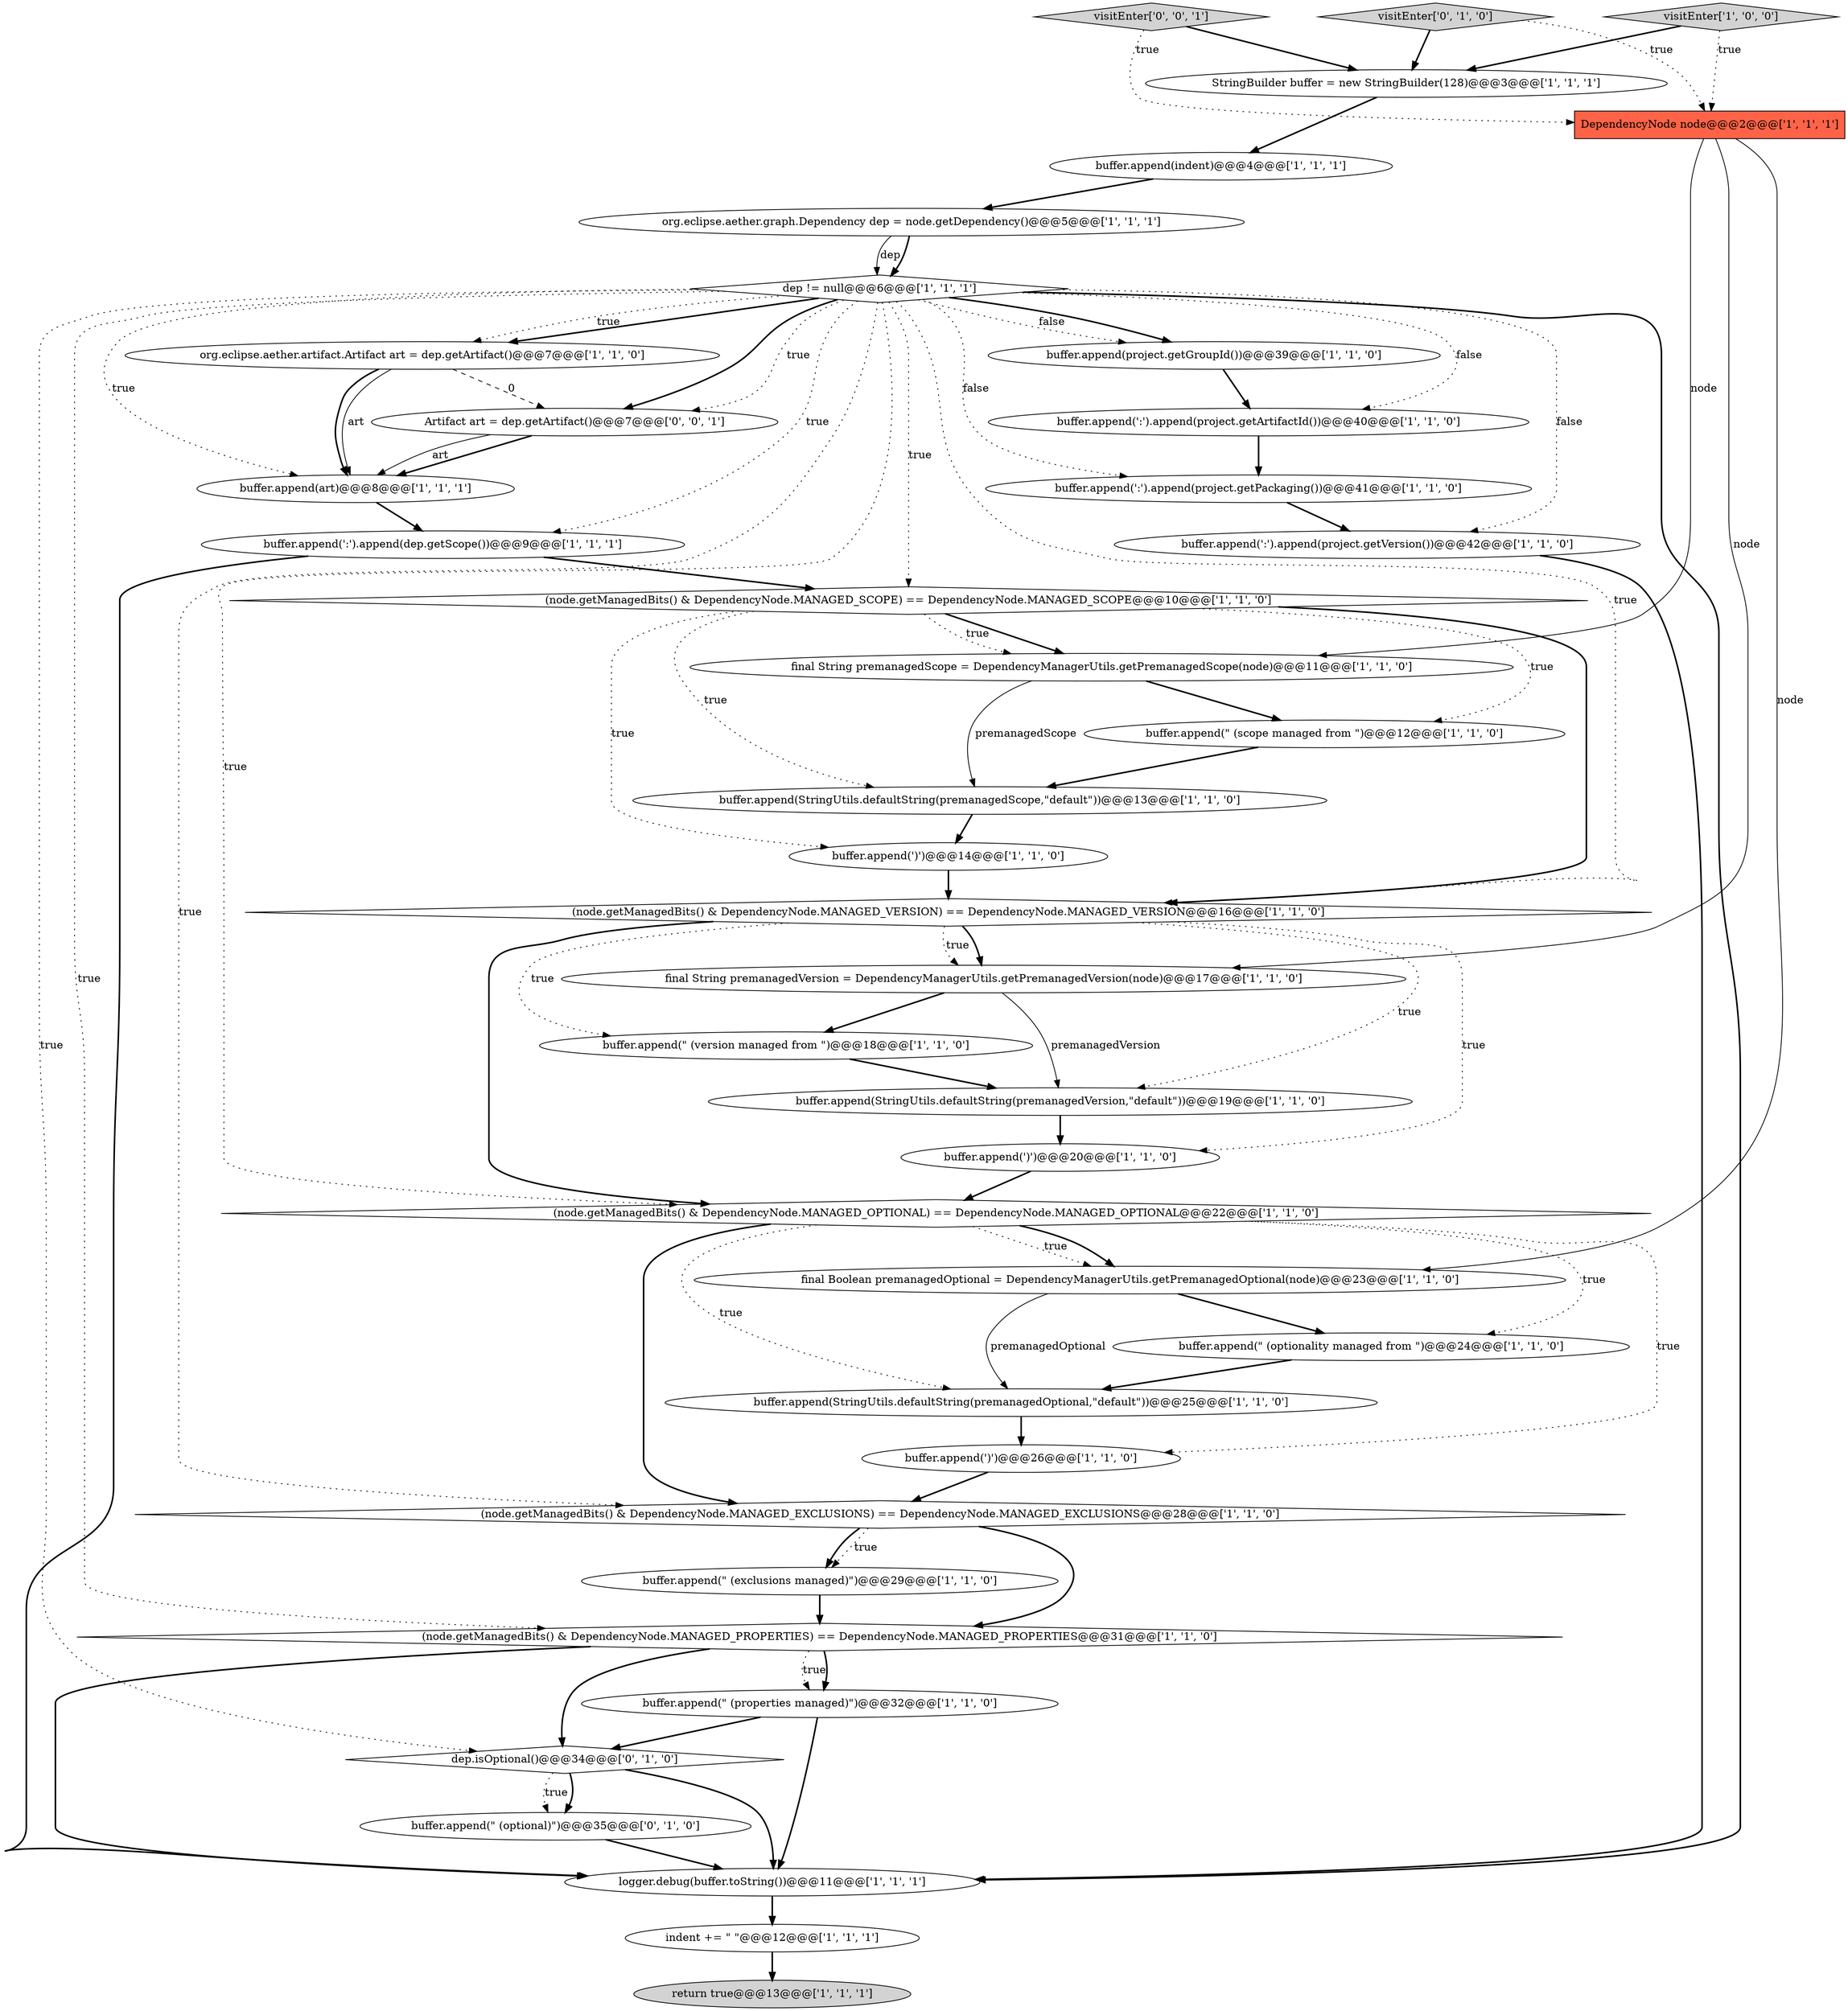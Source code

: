 digraph {
33 [style = filled, label = "buffer.append(')')@@@20@@@['1', '1', '0']", fillcolor = white, shape = ellipse image = "AAA0AAABBB1BBB"];
13 [style = filled, label = "org.eclipse.aether.graph.Dependency dep = node.getDependency()@@@5@@@['1', '1', '1']", fillcolor = white, shape = ellipse image = "AAA0AAABBB1BBB"];
20 [style = filled, label = "buffer.append(')')@@@14@@@['1', '1', '0']", fillcolor = white, shape = ellipse image = "AAA0AAABBB1BBB"];
25 [style = filled, label = "buffer.append(project.getGroupId())@@@39@@@['1', '1', '0']", fillcolor = white, shape = ellipse image = "AAA0AAABBB1BBB"];
3 [style = filled, label = "buffer.append(StringUtils.defaultString(premanagedScope,\"default\"))@@@13@@@['1', '1', '0']", fillcolor = white, shape = ellipse image = "AAA0AAABBB1BBB"];
15 [style = filled, label = "buffer.append(\" (properties managed)\")@@@32@@@['1', '1', '0']", fillcolor = white, shape = ellipse image = "AAA0AAABBB1BBB"];
36 [style = filled, label = "visitEnter['0', '1', '0']", fillcolor = lightgray, shape = diamond image = "AAA0AAABBB2BBB"];
0 [style = filled, label = "(node.getManagedBits() & DependencyNode.MANAGED_EXCLUSIONS) == DependencyNode.MANAGED_EXCLUSIONS@@@28@@@['1', '1', '0']", fillcolor = white, shape = diamond image = "AAA0AAABBB1BBB"];
35 [style = filled, label = "dep.isOptional()@@@34@@@['0', '1', '0']", fillcolor = white, shape = diamond image = "AAA1AAABBB2BBB"];
2 [style = filled, label = "buffer.append(indent)@@@4@@@['1', '1', '1']", fillcolor = white, shape = ellipse image = "AAA0AAABBB1BBB"];
34 [style = filled, label = "buffer.append(\" (exclusions managed)\")@@@29@@@['1', '1', '0']", fillcolor = white, shape = ellipse image = "AAA0AAABBB1BBB"];
10 [style = filled, label = "(node.getManagedBits() & DependencyNode.MANAGED_VERSION) == DependencyNode.MANAGED_VERSION@@@16@@@['1', '1', '0']", fillcolor = white, shape = diamond image = "AAA0AAABBB1BBB"];
7 [style = filled, label = "StringBuilder buffer = new StringBuilder(128)@@@3@@@['1', '1', '1']", fillcolor = white, shape = ellipse image = "AAA0AAABBB1BBB"];
38 [style = filled, label = "Artifact art = dep.getArtifact()@@@7@@@['0', '0', '1']", fillcolor = white, shape = ellipse image = "AAA0AAABBB3BBB"];
9 [style = filled, label = "visitEnter['1', '0', '0']", fillcolor = lightgray, shape = diamond image = "AAA0AAABBB1BBB"];
27 [style = filled, label = "buffer.append(':').append(project.getPackaging())@@@41@@@['1', '1', '0']", fillcolor = white, shape = ellipse image = "AAA0AAABBB1BBB"];
28 [style = filled, label = "buffer.append(StringUtils.defaultString(premanagedOptional,\"default\"))@@@25@@@['1', '1', '0']", fillcolor = white, shape = ellipse image = "AAA0AAABBB1BBB"];
31 [style = filled, label = "buffer.append(':').append(project.getArtifactId())@@@40@@@['1', '1', '0']", fillcolor = white, shape = ellipse image = "AAA0AAABBB1BBB"];
1 [style = filled, label = "buffer.append(':').append(dep.getScope())@@@9@@@['1', '1', '1']", fillcolor = white, shape = ellipse image = "AAA0AAABBB1BBB"];
18 [style = filled, label = "buffer.append(art)@@@8@@@['1', '1', '1']", fillcolor = white, shape = ellipse image = "AAA0AAABBB1BBB"];
23 [style = filled, label = "DependencyNode node@@@2@@@['1', '1', '1']", fillcolor = tomato, shape = box image = "AAA0AAABBB1BBB"];
14 [style = filled, label = "buffer.append(')')@@@26@@@['1', '1', '0']", fillcolor = white, shape = ellipse image = "AAA0AAABBB1BBB"];
16 [style = filled, label = "buffer.append(\" (version managed from \")@@@18@@@['1', '1', '0']", fillcolor = white, shape = ellipse image = "AAA0AAABBB1BBB"];
19 [style = filled, label = "final String premanagedScope = DependencyManagerUtils.getPremanagedScope(node)@@@11@@@['1', '1', '0']", fillcolor = white, shape = ellipse image = "AAA0AAABBB1BBB"];
17 [style = filled, label = "org.eclipse.aether.artifact.Artifact art = dep.getArtifact()@@@7@@@['1', '1', '0']", fillcolor = white, shape = ellipse image = "AAA0AAABBB1BBB"];
8 [style = filled, label = "final Boolean premanagedOptional = DependencyManagerUtils.getPremanagedOptional(node)@@@23@@@['1', '1', '0']", fillcolor = white, shape = ellipse image = "AAA0AAABBB1BBB"];
39 [style = filled, label = "visitEnter['0', '0', '1']", fillcolor = lightgray, shape = diamond image = "AAA0AAABBB3BBB"];
5 [style = filled, label = "logger.debug(buffer.toString())@@@11@@@['1', '1', '1']", fillcolor = white, shape = ellipse image = "AAA0AAABBB1BBB"];
6 [style = filled, label = "buffer.append(\" (scope managed from \")@@@12@@@['1', '1', '0']", fillcolor = white, shape = ellipse image = "AAA0AAABBB1BBB"];
30 [style = filled, label = "indent += \" \"@@@12@@@['1', '1', '1']", fillcolor = white, shape = ellipse image = "AAA0AAABBB1BBB"];
22 [style = filled, label = "dep != null@@@6@@@['1', '1', '1']", fillcolor = white, shape = diamond image = "AAA0AAABBB1BBB"];
37 [style = filled, label = "buffer.append(\" (optional)\")@@@35@@@['0', '1', '0']", fillcolor = white, shape = ellipse image = "AAA1AAABBB2BBB"];
24 [style = filled, label = "buffer.append(':').append(project.getVersion())@@@42@@@['1', '1', '0']", fillcolor = white, shape = ellipse image = "AAA0AAABBB1BBB"];
11 [style = filled, label = "return true@@@13@@@['1', '1', '1']", fillcolor = lightgray, shape = ellipse image = "AAA0AAABBB1BBB"];
29 [style = filled, label = "(node.getManagedBits() & DependencyNode.MANAGED_SCOPE) == DependencyNode.MANAGED_SCOPE@@@10@@@['1', '1', '0']", fillcolor = white, shape = diamond image = "AAA0AAABBB1BBB"];
26 [style = filled, label = "buffer.append(StringUtils.defaultString(premanagedVersion,\"default\"))@@@19@@@['1', '1', '0']", fillcolor = white, shape = ellipse image = "AAA0AAABBB1BBB"];
32 [style = filled, label = "(node.getManagedBits() & DependencyNode.MANAGED_OPTIONAL) == DependencyNode.MANAGED_OPTIONAL@@@22@@@['1', '1', '0']", fillcolor = white, shape = diamond image = "AAA0AAABBB1BBB"];
12 [style = filled, label = "buffer.append(\" (optionality managed from \")@@@24@@@['1', '1', '0']", fillcolor = white, shape = ellipse image = "AAA0AAABBB1BBB"];
21 [style = filled, label = "final String premanagedVersion = DependencyManagerUtils.getPremanagedVersion(node)@@@17@@@['1', '1', '0']", fillcolor = white, shape = ellipse image = "AAA0AAABBB1BBB"];
4 [style = filled, label = "(node.getManagedBits() & DependencyNode.MANAGED_PROPERTIES) == DependencyNode.MANAGED_PROPERTIES@@@31@@@['1', '1', '0']", fillcolor = white, shape = diamond image = "AAA0AAABBB1BBB"];
12->28 [style = bold, label=""];
10->21 [style = bold, label=""];
29->19 [style = bold, label=""];
19->6 [style = bold, label=""];
0->4 [style = bold, label=""];
20->10 [style = bold, label=""];
14->0 [style = bold, label=""];
33->32 [style = bold, label=""];
22->38 [style = dotted, label="true"];
34->4 [style = bold, label=""];
8->28 [style = solid, label="premanagedOptional"];
10->26 [style = dotted, label="true"];
35->37 [style = bold, label=""];
36->7 [style = bold, label=""];
29->19 [style = dotted, label="true"];
32->0 [style = bold, label=""];
24->5 [style = bold, label=""];
22->18 [style = dotted, label="true"];
1->5 [style = bold, label=""];
10->33 [style = dotted, label="true"];
38->18 [style = bold, label=""];
22->24 [style = dotted, label="false"];
1->29 [style = bold, label=""];
23->8 [style = solid, label="node"];
32->14 [style = dotted, label="true"];
38->18 [style = solid, label="art"];
22->17 [style = bold, label=""];
10->16 [style = dotted, label="true"];
23->19 [style = solid, label="node"];
22->29 [style = dotted, label="true"];
35->5 [style = bold, label=""];
17->18 [style = solid, label="art"];
22->25 [style = bold, label=""];
37->5 [style = bold, label=""];
22->1 [style = dotted, label="true"];
15->5 [style = bold, label=""];
29->10 [style = bold, label=""];
0->34 [style = dotted, label="true"];
28->14 [style = bold, label=""];
22->31 [style = dotted, label="false"];
22->17 [style = dotted, label="true"];
32->8 [style = dotted, label="true"];
29->20 [style = dotted, label="true"];
9->23 [style = dotted, label="true"];
7->2 [style = bold, label=""];
23->21 [style = solid, label="node"];
22->38 [style = bold, label=""];
36->23 [style = dotted, label="true"];
35->37 [style = dotted, label="true"];
2->13 [style = bold, label=""];
21->16 [style = bold, label=""];
4->35 [style = bold, label=""];
32->12 [style = dotted, label="true"];
22->25 [style = dotted, label="false"];
26->33 [style = bold, label=""];
22->35 [style = dotted, label="true"];
32->28 [style = dotted, label="true"];
22->0 [style = dotted, label="true"];
15->35 [style = bold, label=""];
17->38 [style = dashed, label="0"];
32->8 [style = bold, label=""];
6->3 [style = bold, label=""];
25->31 [style = bold, label=""];
18->1 [style = bold, label=""];
22->27 [style = dotted, label="false"];
13->22 [style = solid, label="dep"];
22->5 [style = bold, label=""];
10->32 [style = bold, label=""];
8->12 [style = bold, label=""];
22->32 [style = dotted, label="true"];
16->26 [style = bold, label=""];
21->26 [style = solid, label="premanagedVersion"];
17->18 [style = bold, label=""];
4->5 [style = bold, label=""];
13->22 [style = bold, label=""];
30->11 [style = bold, label=""];
3->20 [style = bold, label=""];
19->3 [style = solid, label="premanagedScope"];
27->24 [style = bold, label=""];
39->7 [style = bold, label=""];
4->15 [style = dotted, label="true"];
5->30 [style = bold, label=""];
29->6 [style = dotted, label="true"];
10->21 [style = dotted, label="true"];
39->23 [style = dotted, label="true"];
4->15 [style = bold, label=""];
0->34 [style = bold, label=""];
22->4 [style = dotted, label="true"];
31->27 [style = bold, label=""];
29->3 [style = dotted, label="true"];
22->10 [style = dotted, label="true"];
9->7 [style = bold, label=""];
}
